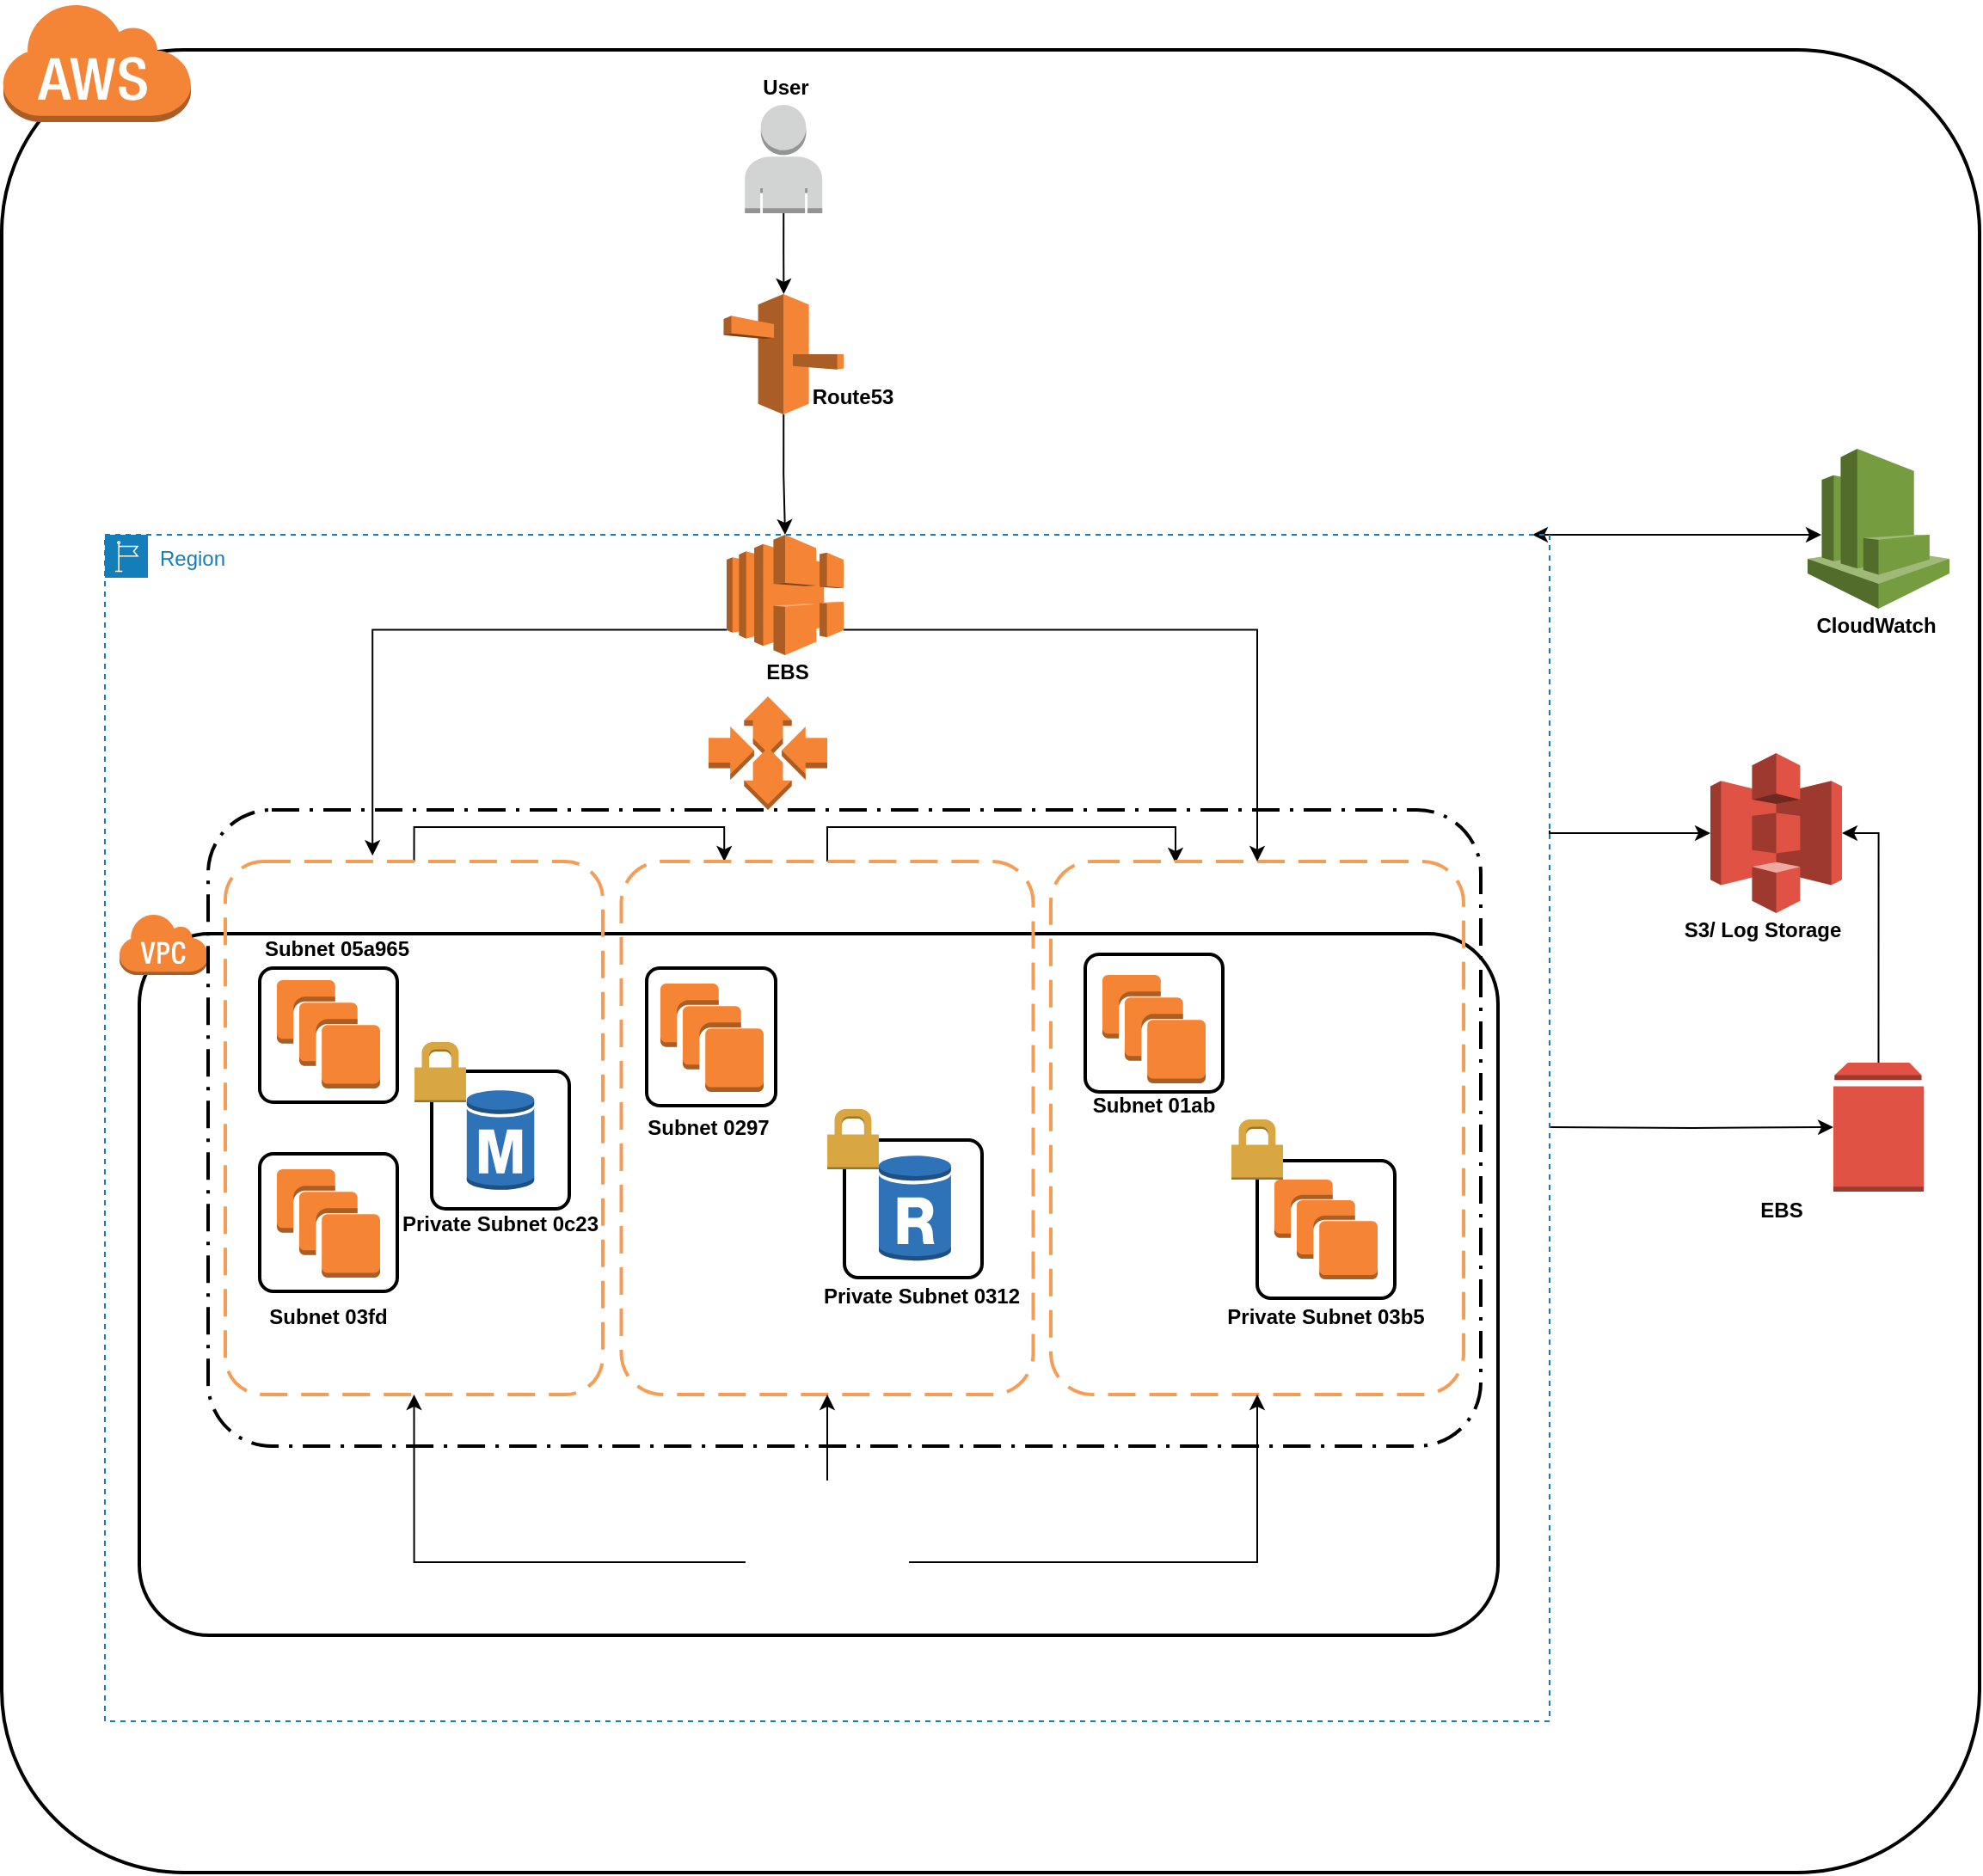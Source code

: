 <mxfile version="14.5.3" type="github"><diagram id="YLBtO4QyQiUHlF8-_b-x" name="Page-1"><mxGraphModel dx="1730" dy="1972" grid="1" gridSize="10" guides="1" tooltips="1" connect="1" arrows="1" fold="1" page="1" pageScale="1" pageWidth="850" pageHeight="1100" math="0" shadow="0"><root><mxCell id="0"/><mxCell id="1" parent="0"/><mxCell id="NjoRCPoegAAiFyBmC-Th-3" value="" style="rounded=1;arcSize=10;dashed=0;fillColor=none;gradientColor=none;strokeWidth=2;" vertex="1" parent="1"><mxGeometry x="130" y="102" width="790" height="408" as="geometry"/></mxCell><mxCell id="NjoRCPoegAAiFyBmC-Th-4" value="" style="dashed=0;html=1;shape=mxgraph.aws3.virtual_private_cloud;fillColor=#F58536;gradientColor=none;dashed=0;" vertex="1" parent="1"><mxGeometry x="118" y="90" width="52" height="36" as="geometry"/></mxCell><mxCell id="NjoRCPoegAAiFyBmC-Th-44" style="edgeStyle=orthogonalEdgeStyle;rounded=0;orthogonalLoop=1;jettySize=auto;html=1;exitX=0.5;exitY=0;exitDx=0;exitDy=0;entryX=0.25;entryY=0;entryDx=0;entryDy=0;" edge="1" parent="1" source="NjoRCPoegAAiFyBmC-Th-5" target="NjoRCPoegAAiFyBmC-Th-6"><mxGeometry relative="1" as="geometry"/></mxCell><mxCell id="NjoRCPoegAAiFyBmC-Th-5" value="" style="rounded=1;arcSize=10;dashed=1;strokeColor=#F59D56;fillColor=none;gradientColor=none;dashPattern=8 4;strokeWidth=2;" vertex="1" parent="1"><mxGeometry x="180" y="60" width="219.5" height="310" as="geometry"/></mxCell><mxCell id="NjoRCPoegAAiFyBmC-Th-45" style="edgeStyle=orthogonalEdgeStyle;rounded=0;orthogonalLoop=1;jettySize=auto;html=1;exitX=0.5;exitY=0;exitDx=0;exitDy=0;entryX=0.302;entryY=0.003;entryDx=0;entryDy=0;entryPerimeter=0;" edge="1" parent="1" source="NjoRCPoegAAiFyBmC-Th-6" target="NjoRCPoegAAiFyBmC-Th-7"><mxGeometry relative="1" as="geometry"/></mxCell><mxCell id="NjoRCPoegAAiFyBmC-Th-6" value="" style="rounded=1;arcSize=10;dashed=1;strokeColor=#F59D56;fillColor=none;gradientColor=none;dashPattern=8 4;strokeWidth=2;" vertex="1" parent="1"><mxGeometry x="410.25" y="60" width="239.5" height="310" as="geometry"/></mxCell><mxCell id="NjoRCPoegAAiFyBmC-Th-7" value="" style="rounded=1;arcSize=10;dashed=1;strokeColor=#F59D56;fillColor=none;gradientColor=none;dashPattern=8 4;strokeWidth=2;" vertex="1" parent="1"><mxGeometry x="660" y="60" width="240" height="310" as="geometry"/></mxCell><mxCell id="NjoRCPoegAAiFyBmC-Th-8" value="" style="rounded=1;arcSize=10;dashed=0;fillColor=none;gradientColor=none;strokeWidth=2;" vertex="1" parent="1"><mxGeometry x="200" y="122" width="80" height="78" as="geometry"/></mxCell><mxCell id="NjoRCPoegAAiFyBmC-Th-10" value="" style="rounded=1;arcSize=10;dashed=0;fillColor=none;gradientColor=none;strokeWidth=2;" vertex="1" parent="1"><mxGeometry x="300" y="182" width="80" height="80" as="geometry"/></mxCell><mxCell id="NjoRCPoegAAiFyBmC-Th-11" value="" style="dashed=0;html=1;shape=mxgraph.aws3.permissions;fillColor=#D9A741;gradientColor=none;dashed=0;" vertex="1" parent="1"><mxGeometry x="290" y="165" width="30" height="35" as="geometry"/></mxCell><mxCell id="NjoRCPoegAAiFyBmC-Th-12" value="" style="rounded=1;arcSize=10;dashed=0;fillColor=none;gradientColor=none;strokeWidth=2;" vertex="1" parent="1"><mxGeometry x="200" y="230" width="80" height="80" as="geometry"/></mxCell><mxCell id="NjoRCPoegAAiFyBmC-Th-15" value="" style="outlineConnect=0;dashed=0;verticalLabelPosition=bottom;verticalAlign=top;align=center;html=1;shape=mxgraph.aws3.rds_db_instance;fillColor=#2E73B8;gradientColor=none;" vertex="1" parent="1"><mxGeometry x="320.38" y="192" width="39.25" height="60" as="geometry"/></mxCell><mxCell id="NjoRCPoegAAiFyBmC-Th-16" value="" style="outlineConnect=0;dashed=0;verticalLabelPosition=bottom;verticalAlign=top;align=center;html=1;shape=mxgraph.aws3.instances;fillColor=#F58534;gradientColor=none;" vertex="1" parent="1"><mxGeometry x="210" y="129" width="60" height="63" as="geometry"/></mxCell><mxCell id="NjoRCPoegAAiFyBmC-Th-17" value="" style="outlineConnect=0;dashed=0;verticalLabelPosition=bottom;verticalAlign=top;align=center;html=1;shape=mxgraph.aws3.instances;fillColor=#F58534;gradientColor=none;" vertex="1" parent="1"><mxGeometry x="210" y="239" width="60" height="63" as="geometry"/></mxCell><mxCell id="NjoRCPoegAAiFyBmC-Th-18" value="" style="rounded=1;arcSize=10;dashed=0;fillColor=none;gradientColor=none;strokeWidth=2;" vertex="1" parent="1"><mxGeometry x="425" y="122" width="75" height="80" as="geometry"/></mxCell><mxCell id="NjoRCPoegAAiFyBmC-Th-20" value="" style="rounded=1;arcSize=10;dashed=0;fillColor=none;gradientColor=none;strokeWidth=2;" vertex="1" parent="1"><mxGeometry x="540" y="222" width="80" height="80" as="geometry"/></mxCell><mxCell id="NjoRCPoegAAiFyBmC-Th-21" value="" style="dashed=0;html=1;shape=mxgraph.aws3.permissions;fillColor=#D9A741;gradientColor=none;dashed=0;" vertex="1" parent="1"><mxGeometry x="530" y="204" width="30" height="35" as="geometry"/></mxCell><mxCell id="NjoRCPoegAAiFyBmC-Th-22" value="" style="rounded=1;arcSize=10;dashed=0;fillColor=none;gradientColor=none;strokeWidth=2;" vertex="1" parent="1"><mxGeometry x="780" y="234" width="80" height="80" as="geometry"/></mxCell><mxCell id="NjoRCPoegAAiFyBmC-Th-24" value="" style="rounded=1;arcSize=10;dashed=0;fillColor=none;gradientColor=none;strokeWidth=2;" vertex="1" parent="1"><mxGeometry x="680" y="114" width="80" height="80" as="geometry"/></mxCell><mxCell id="NjoRCPoegAAiFyBmC-Th-25" value="" style="dashed=0;html=1;shape=mxgraph.aws3.permissions;fillColor=#D9A741;gradientColor=none;dashed=0;" vertex="1" parent="1"><mxGeometry x="765" y="210" width="30" height="35" as="geometry"/></mxCell><mxCell id="NjoRCPoegAAiFyBmC-Th-26" value="" style="outlineConnect=0;dashed=0;verticalLabelPosition=bottom;verticalAlign=top;align=center;html=1;shape=mxgraph.aws3.rds_db_instance_read_replica;fillColor=#2E73B8;gradientColor=none;" vertex="1" parent="1"><mxGeometry x="560" y="230" width="42" height="63" as="geometry"/></mxCell><mxCell id="NjoRCPoegAAiFyBmC-Th-27" value="" style="outlineConnect=0;dashed=0;verticalLabelPosition=bottom;verticalAlign=top;align=center;html=1;shape=mxgraph.aws3.instances;fillColor=#F58534;gradientColor=none;" vertex="1" parent="1"><mxGeometry x="433" y="131" width="60" height="63" as="geometry"/></mxCell><mxCell id="NjoRCPoegAAiFyBmC-Th-28" value="" style="outlineConnect=0;dashed=0;verticalLabelPosition=bottom;verticalAlign=top;align=center;html=1;shape=mxgraph.aws3.instances;fillColor=#F58534;gradientColor=none;" vertex="1" parent="1"><mxGeometry x="690" y="126" width="60" height="63" as="geometry"/></mxCell><mxCell id="NjoRCPoegAAiFyBmC-Th-29" value="" style="outlineConnect=0;dashed=0;verticalLabelPosition=bottom;verticalAlign=top;align=center;html=1;shape=mxgraph.aws3.instances;fillColor=#F58534;gradientColor=none;" vertex="1" parent="1"><mxGeometry x="790" y="245" width="60" height="58" as="geometry"/></mxCell><mxCell id="NjoRCPoegAAiFyBmC-Th-51" style="edgeStyle=orthogonalEdgeStyle;rounded=0;orthogonalLoop=1;jettySize=auto;html=1;exitX=0;exitY=0.79;exitDx=0;exitDy=0;exitPerimeter=0;entryX=0.39;entryY=-0.011;entryDx=0;entryDy=0;entryPerimeter=0;" edge="1" parent="1" source="NjoRCPoegAAiFyBmC-Th-30" target="NjoRCPoegAAiFyBmC-Th-5"><mxGeometry relative="1" as="geometry"/></mxCell><mxCell id="NjoRCPoegAAiFyBmC-Th-52" style="edgeStyle=orthogonalEdgeStyle;rounded=0;orthogonalLoop=1;jettySize=auto;html=1;exitX=1;exitY=0.79;exitDx=0;exitDy=0;exitPerimeter=0;entryX=0.5;entryY=0;entryDx=0;entryDy=0;" edge="1" parent="1" source="NjoRCPoegAAiFyBmC-Th-30" target="NjoRCPoegAAiFyBmC-Th-7"><mxGeometry relative="1" as="geometry"/></mxCell><mxCell id="NjoRCPoegAAiFyBmC-Th-30" value="" style="outlineConnect=0;dashed=0;verticalLabelPosition=bottom;verticalAlign=top;align=center;html=1;shape=mxgraph.aws3.elastic_load_balancing;fillColor=#F58534;gradientColor=none;" vertex="1" parent="1"><mxGeometry x="471.5" y="-130" width="68" height="70" as="geometry"/></mxCell><mxCell id="NjoRCPoegAAiFyBmC-Th-49" style="edgeStyle=orthogonalEdgeStyle;rounded=0;orthogonalLoop=1;jettySize=auto;html=1;exitX=0.5;exitY=1;exitDx=0;exitDy=0;exitPerimeter=0;" edge="1" parent="1" source="NjoRCPoegAAiFyBmC-Th-32" target="NjoRCPoegAAiFyBmC-Th-33"><mxGeometry relative="1" as="geometry"/></mxCell><mxCell id="NjoRCPoegAAiFyBmC-Th-32" value="" style="outlineConnect=0;dashed=0;verticalLabelPosition=bottom;verticalAlign=top;align=center;html=1;shape=mxgraph.aws3.user;fillColor=#D2D3D3;gradientColor=none;" vertex="1" parent="1"><mxGeometry x="482.12" y="-380" width="45" height="63" as="geometry"/></mxCell><mxCell id="NjoRCPoegAAiFyBmC-Th-50" style="edgeStyle=orthogonalEdgeStyle;rounded=0;orthogonalLoop=1;jettySize=auto;html=1;exitX=0.5;exitY=1;exitDx=0;exitDy=0;exitPerimeter=0;" edge="1" parent="1" source="NjoRCPoegAAiFyBmC-Th-33" target="NjoRCPoegAAiFyBmC-Th-30"><mxGeometry relative="1" as="geometry"/></mxCell><mxCell id="NjoRCPoegAAiFyBmC-Th-33" value="" style="outlineConnect=0;dashed=0;verticalLabelPosition=bottom;verticalAlign=top;align=center;html=1;shape=mxgraph.aws3.route_53;fillColor=#F58536;gradientColor=none;" vertex="1" parent="1"><mxGeometry x="469.75" y="-270" width="69.75" height="70" as="geometry"/></mxCell><mxCell id="NjoRCPoegAAiFyBmC-Th-71" style="edgeStyle=orthogonalEdgeStyle;rounded=0;orthogonalLoop=1;jettySize=auto;html=1;exitX=0.5;exitY=0;exitDx=0;exitDy=0;exitPerimeter=0;entryX=1;entryY=0.5;entryDx=0;entryDy=0;entryPerimeter=0;" edge="1" parent="1" source="NjoRCPoegAAiFyBmC-Th-34" target="NjoRCPoegAAiFyBmC-Th-35"><mxGeometry relative="1" as="geometry"/></mxCell><mxCell id="NjoRCPoegAAiFyBmC-Th-34" value="" style="outlineConnect=0;dashed=0;verticalLabelPosition=bottom;verticalAlign=top;align=center;html=1;shape=mxgraph.aws3.volume;fillColor=#E05243;gradientColor=none;" vertex="1" parent="1"><mxGeometry x="1115" y="177" width="52.5" height="75" as="geometry"/></mxCell><mxCell id="NjoRCPoegAAiFyBmC-Th-35" value="" style="outlineConnect=0;dashed=0;verticalLabelPosition=bottom;verticalAlign=top;align=center;html=1;shape=mxgraph.aws3.s3;fillColor=#E05243;gradientColor=none;" vertex="1" parent="1"><mxGeometry x="1043.5" y="-3" width="76.5" height="93" as="geometry"/></mxCell><mxCell id="NjoRCPoegAAiFyBmC-Th-36" value="&lt;b&gt;Subnet 05a965&lt;/b&gt;" style="text;html=1;strokeColor=none;fillColor=none;align=center;verticalAlign=middle;whiteSpace=wrap;rounded=0;" vertex="1" parent="1"><mxGeometry x="200" y="102" width="90" height="18" as="geometry"/></mxCell><mxCell id="NjoRCPoegAAiFyBmC-Th-37" value="&lt;b&gt;Private Subnet 0c23&lt;/b&gt;" style="text;html=1;strokeColor=none;fillColor=none;align=center;verticalAlign=middle;whiteSpace=wrap;rounded=0;" vertex="1" parent="1"><mxGeometry x="280" y="262.5" width="120.37" height="16" as="geometry"/></mxCell><mxCell id="NjoRCPoegAAiFyBmC-Th-38" value="&lt;b&gt;Subnet 03fd&lt;/b&gt;" style="text;html=1;strokeColor=none;fillColor=none;align=center;verticalAlign=middle;whiteSpace=wrap;rounded=0;" vertex="1" parent="1"><mxGeometry x="200" y="320" width="80" height="10" as="geometry"/></mxCell><mxCell id="NjoRCPoegAAiFyBmC-Th-39" value="&lt;b&gt;Subnet 0297&lt;/b&gt;" style="text;html=1;strokeColor=none;fillColor=none;align=center;verticalAlign=middle;whiteSpace=wrap;rounded=0;" vertex="1" parent="1"><mxGeometry x="422" y="207" width="78" height="15" as="geometry"/></mxCell><mxCell id="NjoRCPoegAAiFyBmC-Th-40" value="&lt;b&gt;Private Subnet 0312&lt;/b&gt;" style="text;html=1;strokeColor=none;fillColor=none;align=center;verticalAlign=middle;whiteSpace=wrap;rounded=0;" vertex="1" parent="1"><mxGeometry x="519.75" y="305" width="130" height="15" as="geometry"/></mxCell><mxCell id="NjoRCPoegAAiFyBmC-Th-41" value="&lt;b&gt;Subnet 01ab&lt;/b&gt;" style="text;html=1;strokeColor=none;fillColor=none;align=center;verticalAlign=middle;whiteSpace=wrap;rounded=0;" vertex="1" parent="1"><mxGeometry x="680" y="194" width="80" height="16" as="geometry"/></mxCell><mxCell id="NjoRCPoegAAiFyBmC-Th-42" value="&lt;b&gt;Private Subnet 03b5&lt;/b&gt;" style="text;html=1;strokeColor=none;fillColor=none;align=center;verticalAlign=middle;whiteSpace=wrap;rounded=0;" vertex="1" parent="1"><mxGeometry x="760" y="320" width="120" height="10" as="geometry"/></mxCell><mxCell id="NjoRCPoegAAiFyBmC-Th-46" value="" style="outlineConnect=0;dashed=0;verticalLabelPosition=bottom;verticalAlign=top;align=center;html=1;shape=mxgraph.aws3.auto_scaling;fillColor=#F58534;gradientColor=none;" vertex="1" parent="1"><mxGeometry x="461" y="-36" width="69" height="66" as="geometry"/></mxCell><mxCell id="NjoRCPoegAAiFyBmC-Th-47" value="&lt;b&gt;S3/ Log Storage&lt;/b&gt;" style="text;html=1;strokeColor=none;fillColor=none;align=center;verticalAlign=middle;whiteSpace=wrap;rounded=0;" vertex="1" parent="1"><mxGeometry x="1020" y="90" width="107.5" height="20" as="geometry"/></mxCell><mxCell id="NjoRCPoegAAiFyBmC-Th-48" value="&lt;b&gt;EBS&lt;/b&gt;" style="text;html=1;strokeColor=none;fillColor=none;align=center;verticalAlign=middle;whiteSpace=wrap;rounded=0;" vertex="1" parent="1"><mxGeometry x="1064.75" y="252.5" width="40" height="20" as="geometry"/></mxCell><mxCell id="NjoRCPoegAAiFyBmC-Th-60" value="" style="outlineConnect=0;dashed=0;verticalLabelPosition=bottom;verticalAlign=top;align=center;html=1;shape=mxgraph.aws3.cloudwatch;fillColor=#759C3E;gradientColor=none;" vertex="1" parent="1"><mxGeometry x="1100" y="-180" width="82.5" height="93" as="geometry"/></mxCell><mxCell id="NjoRCPoegAAiFyBmC-Th-61" value="&lt;b&gt;CloudWatch&lt;/b&gt;" style="text;html=1;strokeColor=none;fillColor=none;align=center;verticalAlign=middle;whiteSpace=wrap;rounded=0;" vertex="1" parent="1"><mxGeometry x="1120" y="-87" width="40" height="20" as="geometry"/></mxCell><mxCell id="NjoRCPoegAAiFyBmC-Th-63" value="" style="endArrow=classic;startArrow=classic;html=1;entryX=1;entryY=0;entryDx=0;entryDy=0;" edge="1" parent="1"><mxGeometry width="50" height="50" relative="1" as="geometry"><mxPoint x="1108" y="-130" as="sourcePoint"/><mxPoint x="940" y="-130" as="targetPoint"/></mxGeometry></mxCell><mxCell id="NjoRCPoegAAiFyBmC-Th-79" style="edgeStyle=orthogonalEdgeStyle;rounded=0;orthogonalLoop=1;jettySize=auto;html=1;exitX=0;exitY=0.5;exitDx=0;exitDy=0;entryX=0.5;entryY=1;entryDx=0;entryDy=0;" edge="1" parent="1" source="NjoRCPoegAAiFyBmC-Th-76" target="NjoRCPoegAAiFyBmC-Th-5"><mxGeometry relative="1" as="geometry"/></mxCell><mxCell id="NjoRCPoegAAiFyBmC-Th-80" style="edgeStyle=orthogonalEdgeStyle;rounded=0;orthogonalLoop=1;jettySize=auto;html=1;exitX=0.5;exitY=0;exitDx=0;exitDy=0;entryX=0.5;entryY=1;entryDx=0;entryDy=0;" edge="1" parent="1" source="NjoRCPoegAAiFyBmC-Th-76" target="NjoRCPoegAAiFyBmC-Th-6"><mxGeometry relative="1" as="geometry"/></mxCell><mxCell id="NjoRCPoegAAiFyBmC-Th-81" style="edgeStyle=orthogonalEdgeStyle;rounded=0;orthogonalLoop=1;jettySize=auto;html=1;exitX=1;exitY=0.5;exitDx=0;exitDy=0;entryX=0.5;entryY=1;entryDx=0;entryDy=0;" edge="1" parent="1" source="NjoRCPoegAAiFyBmC-Th-76" target="NjoRCPoegAAiFyBmC-Th-7"><mxGeometry relative="1" as="geometry"/></mxCell><mxCell id="NjoRCPoegAAiFyBmC-Th-76" value="" style="shape=image;html=1;verticalAlign=top;verticalLabelPosition=bottom;labelBackgroundColor=#ffffff;imageAspect=0;aspect=fixed;image=https://cdn2.iconfinder.com/data/icons/stilllife/48x48/filesystems/gnome-fs-nfs.png" vertex="1" parent="1"><mxGeometry x="482.5" y="420" width="95" height="95" as="geometry"/></mxCell><mxCell id="NjoRCPoegAAiFyBmC-Th-82" value="" style="rounded=1;arcSize=10;dashed=1;fillColor=none;gradientColor=none;dashPattern=8 3 1 3;strokeWidth=2;" vertex="1" parent="1"><mxGeometry x="170" y="30" width="740" height="370" as="geometry"/></mxCell><mxCell id="NjoRCPoegAAiFyBmC-Th-86" style="edgeStyle=orthogonalEdgeStyle;rounded=0;orthogonalLoop=1;jettySize=auto;html=1;exitX=1;exitY=0.5;exitDx=0;exitDy=0;entryX=0;entryY=0.5;entryDx=0;entryDy=0;entryPerimeter=0;" edge="1" parent="1" target="NjoRCPoegAAiFyBmC-Th-34"><mxGeometry relative="1" as="geometry"><mxPoint x="950" y="214.5" as="sourcePoint"/></mxGeometry></mxCell><mxCell id="NjoRCPoegAAiFyBmC-Th-92" style="edgeStyle=orthogonalEdgeStyle;rounded=0;orthogonalLoop=1;jettySize=auto;html=1;exitX=1;exitY=0.25;exitDx=0;exitDy=0;entryX=0;entryY=0.5;entryDx=0;entryDy=0;entryPerimeter=0;" edge="1" parent="1" target="NjoRCPoegAAiFyBmC-Th-35"><mxGeometry relative="1" as="geometry"><mxPoint x="950" y="42" as="sourcePoint"/><Array as="points"><mxPoint x="950" y="44"/></Array></mxGeometry></mxCell><mxCell id="NjoRCPoegAAiFyBmC-Th-89" value="&lt;b&gt;EBS&lt;/b&gt;" style="text;html=1;strokeColor=none;fillColor=none;align=center;verticalAlign=middle;whiteSpace=wrap;rounded=0;" vertex="1" parent="1"><mxGeometry x="487.12" y="-60" width="40" height="20" as="geometry"/></mxCell><mxCell id="NjoRCPoegAAiFyBmC-Th-94" value="&lt;b&gt;Route53&lt;/b&gt;" style="text;html=1;strokeColor=none;fillColor=none;align=center;verticalAlign=middle;whiteSpace=wrap;rounded=0;" vertex="1" parent="1"><mxGeometry x="525" y="-220" width="40" height="20" as="geometry"/></mxCell><mxCell id="NjoRCPoegAAiFyBmC-Th-96" value="&lt;b&gt;User&lt;/b&gt;" style="text;html=1;strokeColor=none;fillColor=none;align=center;verticalAlign=middle;whiteSpace=wrap;rounded=0;" vertex="1" parent="1"><mxGeometry x="485.5" y="-400" width="40" height="20" as="geometry"/></mxCell><mxCell id="NjoRCPoegAAiFyBmC-Th-101" value="Region" style="points=[[0,0],[0.25,0],[0.5,0],[0.75,0],[1,0],[1,0.25],[1,0.5],[1,0.75],[1,1],[0.75,1],[0.5,1],[0.25,1],[0,1],[0,0.75],[0,0.5],[0,0.25]];outlineConnect=0;gradientColor=none;html=1;whiteSpace=wrap;fontSize=12;fontStyle=0;shape=mxgraph.aws4.group;grIcon=mxgraph.aws4.group_region;strokeColor=#147EBA;fillColor=none;verticalAlign=top;align=left;spacingLeft=30;fontColor=#147EBA;dashed=1;" vertex="1" parent="1"><mxGeometry x="110" y="-130" width="840" height="690" as="geometry"/></mxCell><mxCell id="NjoRCPoegAAiFyBmC-Th-102" value="" style="rounded=1;arcSize=10;dashed=0;fillColor=none;gradientColor=none;strokeWidth=2;fontColor=#147EBA;align=left;html=1;" vertex="1" parent="1"><mxGeometry x="50" y="-412" width="1150" height="1060" as="geometry"/></mxCell><mxCell id="NjoRCPoegAAiFyBmC-Th-103" value="" style="dashed=0;html=1;shape=mxgraph.aws3.cloud;fillColor=#F58536;gradientColor=none;dashed=0;strokeColor=#147EBA;fontColor=#147EBA;align=left;" vertex="1" parent="1"><mxGeometry x="50" y="-440" width="110" height="70" as="geometry"/></mxCell></root></mxGraphModel></diagram></mxfile>